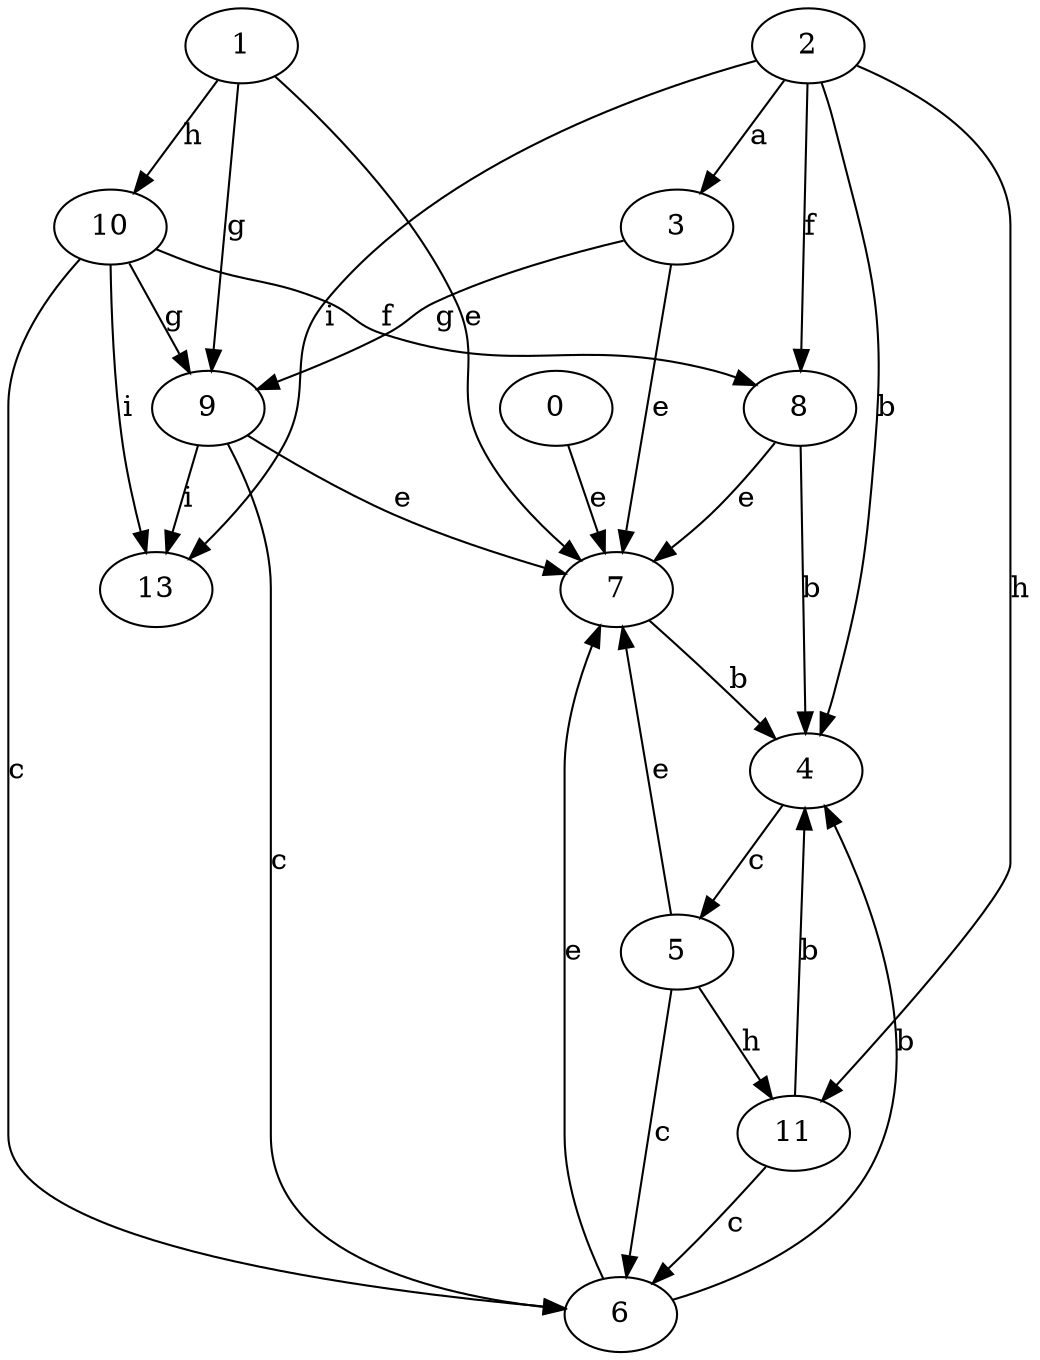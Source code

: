strict digraph  {
1;
2;
3;
4;
5;
6;
7;
8;
9;
0;
10;
11;
13;
1 -> 7  [label=e];
1 -> 9  [label=g];
1 -> 10  [label=h];
2 -> 3  [label=a];
2 -> 4  [label=b];
2 -> 8  [label=f];
2 -> 11  [label=h];
2 -> 13  [label=i];
3 -> 7  [label=e];
3 -> 9  [label=g];
4 -> 5  [label=c];
5 -> 6  [label=c];
5 -> 7  [label=e];
5 -> 11  [label=h];
6 -> 4  [label=b];
6 -> 7  [label=e];
7 -> 4  [label=b];
8 -> 4  [label=b];
8 -> 7  [label=e];
9 -> 6  [label=c];
9 -> 7  [label=e];
9 -> 13  [label=i];
0 -> 7  [label=e];
10 -> 6  [label=c];
10 -> 8  [label=f];
10 -> 9  [label=g];
10 -> 13  [label=i];
11 -> 4  [label=b];
11 -> 6  [label=c];
}

